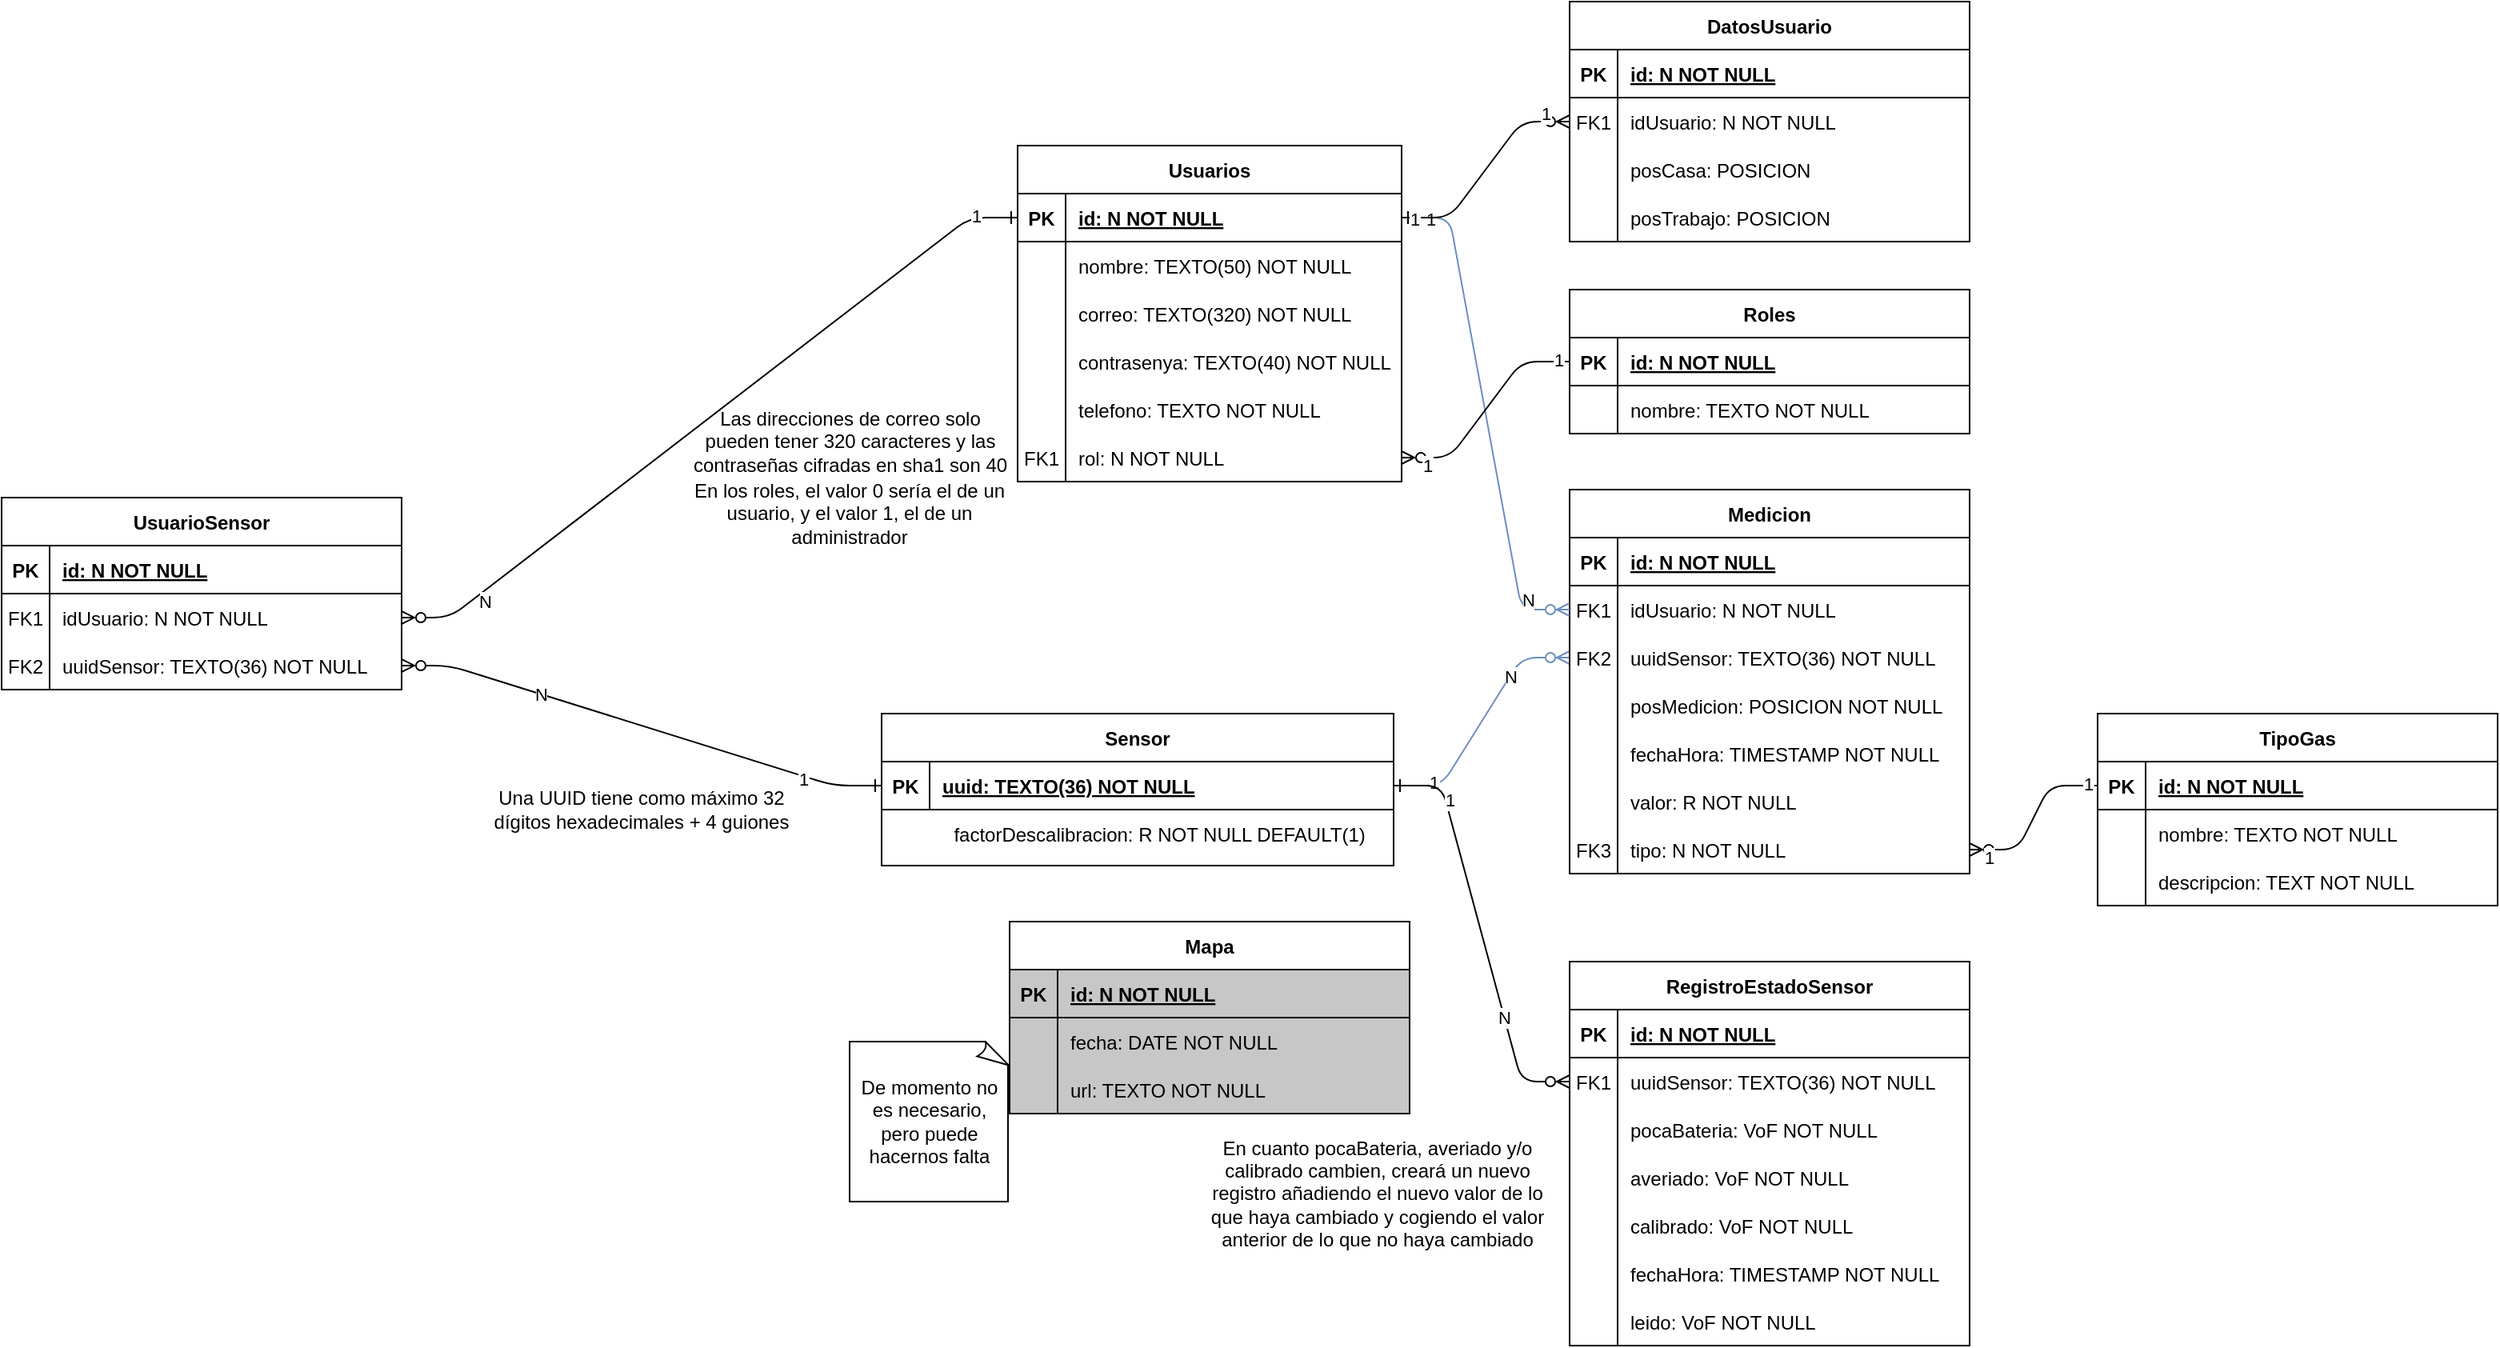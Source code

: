 <mxfile version="15.8.7" type="device"><diagram id="PE7UCya8NZmNKJu8sZoO" name="Page-1"><mxGraphModel dx="2692" dy="649" grid="1" gridSize="10" guides="1" tooltips="1" connect="1" arrows="1" fold="1" page="1" pageScale="1" pageWidth="827" pageHeight="1169" math="1" shadow="0"><root><mxCell id="0"/><mxCell id="1" parent="0"/><mxCell id="gyBMNQtMRcAIc2kTswgW-16" value="Usuarios" style="shape=table;startSize=30;container=1;collapsible=1;childLayout=tableLayout;fixedRows=1;rowLines=0;fontStyle=1;align=center;resizeLast=1;" parent="1" vertex="1"><mxGeometry x="-415" y="170" width="240" height="210" as="geometry"/></mxCell><mxCell id="gyBMNQtMRcAIc2kTswgW-17" value="" style="shape=partialRectangle;collapsible=0;dropTarget=0;pointerEvents=0;fillColor=none;points=[[0,0.5],[1,0.5]];portConstraint=eastwest;top=0;left=0;right=0;bottom=1;" parent="gyBMNQtMRcAIc2kTswgW-16" vertex="1"><mxGeometry y="30" width="240" height="30" as="geometry"/></mxCell><mxCell id="gyBMNQtMRcAIc2kTswgW-18" value="PK" style="shape=partialRectangle;overflow=hidden;connectable=0;fillColor=none;top=0;left=0;bottom=0;right=0;fontStyle=1;" parent="gyBMNQtMRcAIc2kTswgW-17" vertex="1"><mxGeometry width="30" height="30" as="geometry"><mxRectangle width="30" height="30" as="alternateBounds"/></mxGeometry></mxCell><mxCell id="gyBMNQtMRcAIc2kTswgW-19" value="id: N NOT NULL" style="shape=partialRectangle;overflow=hidden;connectable=0;fillColor=none;top=0;left=0;bottom=0;right=0;align=left;spacingLeft=6;fontStyle=5;" parent="gyBMNQtMRcAIc2kTswgW-17" vertex="1"><mxGeometry x="30" width="210" height="30" as="geometry"><mxRectangle width="210" height="30" as="alternateBounds"/></mxGeometry></mxCell><mxCell id="gyBMNQtMRcAIc2kTswgW-20" value="" style="shape=partialRectangle;collapsible=0;dropTarget=0;pointerEvents=0;fillColor=none;points=[[0,0.5],[1,0.5]];portConstraint=eastwest;top=0;left=0;right=0;bottom=0;" parent="gyBMNQtMRcAIc2kTswgW-16" vertex="1"><mxGeometry y="60" width="240" height="30" as="geometry"/></mxCell><mxCell id="gyBMNQtMRcAIc2kTswgW-21" value="" style="shape=partialRectangle;overflow=hidden;connectable=0;fillColor=none;top=0;left=0;bottom=0;right=0;" parent="gyBMNQtMRcAIc2kTswgW-20" vertex="1"><mxGeometry width="30" height="30" as="geometry"><mxRectangle width="30" height="30" as="alternateBounds"/></mxGeometry></mxCell><mxCell id="gyBMNQtMRcAIc2kTswgW-22" value="nombre: TEXTO(50) NOT NULL" style="shape=partialRectangle;overflow=hidden;connectable=0;fillColor=none;top=0;left=0;bottom=0;right=0;align=left;spacingLeft=6;" parent="gyBMNQtMRcAIc2kTswgW-20" vertex="1"><mxGeometry x="30" width="210" height="30" as="geometry"><mxRectangle width="210" height="30" as="alternateBounds"/></mxGeometry></mxCell><mxCell id="gyBMNQtMRcAIc2kTswgW-82" style="shape=partialRectangle;collapsible=0;dropTarget=0;pointerEvents=0;fillColor=none;points=[[0,0.5],[1,0.5]];portConstraint=eastwest;top=0;left=0;right=0;bottom=0;" parent="gyBMNQtMRcAIc2kTswgW-16" vertex="1"><mxGeometry y="90" width="240" height="30" as="geometry"/></mxCell><mxCell id="gyBMNQtMRcAIc2kTswgW-83" style="shape=partialRectangle;overflow=hidden;connectable=0;fillColor=none;top=0;left=0;bottom=0;right=0;" parent="gyBMNQtMRcAIc2kTswgW-82" vertex="1"><mxGeometry width="30" height="30" as="geometry"><mxRectangle width="30" height="30" as="alternateBounds"/></mxGeometry></mxCell><mxCell id="gyBMNQtMRcAIc2kTswgW-84" value="correo: TEXTO(320) NOT NULL" style="shape=partialRectangle;overflow=hidden;connectable=0;fillColor=none;top=0;left=0;bottom=0;right=0;align=left;spacingLeft=6;" parent="gyBMNQtMRcAIc2kTswgW-82" vertex="1"><mxGeometry x="30" width="210" height="30" as="geometry"><mxRectangle width="210" height="30" as="alternateBounds"/></mxGeometry></mxCell><mxCell id="gyBMNQtMRcAIc2kTswgW-85" style="shape=partialRectangle;collapsible=0;dropTarget=0;pointerEvents=0;fillColor=none;points=[[0,0.5],[1,0.5]];portConstraint=eastwest;top=0;left=0;right=0;bottom=0;" parent="gyBMNQtMRcAIc2kTswgW-16" vertex="1"><mxGeometry y="120" width="240" height="30" as="geometry"/></mxCell><mxCell id="gyBMNQtMRcAIc2kTswgW-86" style="shape=partialRectangle;overflow=hidden;connectable=0;fillColor=none;top=0;left=0;bottom=0;right=0;" parent="gyBMNQtMRcAIc2kTswgW-85" vertex="1"><mxGeometry width="30" height="30" as="geometry"><mxRectangle width="30" height="30" as="alternateBounds"/></mxGeometry></mxCell><mxCell id="gyBMNQtMRcAIc2kTswgW-87" value="contrasenya: TEXTO(40) NOT NULL" style="shape=partialRectangle;overflow=hidden;connectable=0;fillColor=none;top=0;left=0;bottom=0;right=0;align=left;spacingLeft=6;" parent="gyBMNQtMRcAIc2kTswgW-85" vertex="1"><mxGeometry x="30" width="210" height="30" as="geometry"><mxRectangle width="210" height="30" as="alternateBounds"/></mxGeometry></mxCell><mxCell id="DQ1n3908TCmejX_vVoyB-27" style="shape=partialRectangle;collapsible=0;dropTarget=0;pointerEvents=0;fillColor=none;points=[[0,0.5],[1,0.5]];portConstraint=eastwest;top=0;left=0;right=0;bottom=0;" parent="gyBMNQtMRcAIc2kTswgW-16" vertex="1"><mxGeometry y="150" width="240" height="30" as="geometry"/></mxCell><mxCell id="DQ1n3908TCmejX_vVoyB-28" style="shape=partialRectangle;overflow=hidden;connectable=0;fillColor=none;top=0;left=0;bottom=0;right=0;" parent="DQ1n3908TCmejX_vVoyB-27" vertex="1"><mxGeometry width="30" height="30" as="geometry"><mxRectangle width="30" height="30" as="alternateBounds"/></mxGeometry></mxCell><mxCell id="DQ1n3908TCmejX_vVoyB-29" value="telefono: TEXTO NOT NULL" style="shape=partialRectangle;overflow=hidden;connectable=0;fillColor=none;top=0;left=0;bottom=0;right=0;align=left;spacingLeft=6;" parent="DQ1n3908TCmejX_vVoyB-27" vertex="1"><mxGeometry x="30" width="210" height="30" as="geometry"><mxRectangle width="210" height="30" as="alternateBounds"/></mxGeometry></mxCell><mxCell id="gyBMNQtMRcAIc2kTswgW-88" style="shape=partialRectangle;collapsible=0;dropTarget=0;pointerEvents=0;fillColor=none;points=[[0,0.5],[1,0.5]];portConstraint=eastwest;top=0;left=0;right=0;bottom=0;" parent="gyBMNQtMRcAIc2kTswgW-16" vertex="1"><mxGeometry y="180" width="240" height="30" as="geometry"/></mxCell><mxCell id="gyBMNQtMRcAIc2kTswgW-89" value="FK1" style="shape=partialRectangle;overflow=hidden;connectable=0;fillColor=none;top=0;left=0;bottom=0;right=0;" parent="gyBMNQtMRcAIc2kTswgW-88" vertex="1"><mxGeometry width="30" height="30" as="geometry"><mxRectangle width="30" height="30" as="alternateBounds"/></mxGeometry></mxCell><mxCell id="gyBMNQtMRcAIc2kTswgW-90" value="rol: N NOT NULL" style="shape=partialRectangle;overflow=hidden;connectable=0;fillColor=none;top=0;left=0;bottom=0;right=0;align=left;spacingLeft=6;" parent="gyBMNQtMRcAIc2kTswgW-88" vertex="1"><mxGeometry x="30" width="210" height="30" as="geometry"><mxRectangle width="210" height="30" as="alternateBounds"/></mxGeometry></mxCell><mxCell id="gyBMNQtMRcAIc2kTswgW-33" value="En los roles, el valor 0 sería el de un usuario, y el valor 1, el de un administrador" style="text;html=1;strokeColor=none;fillColor=none;align=center;verticalAlign=middle;whiteSpace=wrap;rounded=0;" parent="1" vertex="1"><mxGeometry x="-620" y="385" width="200" height="30" as="geometry"/></mxCell><mxCell id="gyBMNQtMRcAIc2kTswgW-36" value="Las direcciones de correo solo &lt;br&gt;pueden tener 320 caracteres y las &lt;br&gt;contraseñas cifradas en sha1 son 40" style="text;html=1;align=center;verticalAlign=middle;resizable=1;points=[];autosize=0;strokeColor=none;fillColor=none;movable=1;rotatable=1;deletable=1;editable=1;connectable=1;" parent="1" vertex="1"><mxGeometry x="-605" y="310" width="170" height="90" as="geometry"/></mxCell><mxCell id="gyBMNQtMRcAIc2kTswgW-40" value="Sensor" style="shape=table;startSize=30;container=1;collapsible=1;childLayout=tableLayout;fixedRows=1;rowLines=0;fontStyle=1;align=center;resizeLast=1;" parent="1" vertex="1"><mxGeometry x="-500" y="525" width="320" height="95" as="geometry"/></mxCell><mxCell id="gyBMNQtMRcAIc2kTswgW-41" value="" style="shape=partialRectangle;collapsible=0;dropTarget=0;pointerEvents=0;fillColor=none;points=[[0,0.5],[1,0.5]];portConstraint=eastwest;top=0;left=0;right=0;bottom=1;" parent="gyBMNQtMRcAIc2kTswgW-40" vertex="1"><mxGeometry y="30" width="320" height="30" as="geometry"/></mxCell><mxCell id="gyBMNQtMRcAIc2kTswgW-42" value="PK" style="shape=partialRectangle;overflow=hidden;connectable=0;fillColor=none;top=0;left=0;bottom=0;right=0;fontStyle=1;" parent="gyBMNQtMRcAIc2kTswgW-41" vertex="1"><mxGeometry width="30" height="30" as="geometry"><mxRectangle width="30" height="30" as="alternateBounds"/></mxGeometry></mxCell><mxCell id="gyBMNQtMRcAIc2kTswgW-43" value="uuid: TEXTO(36) NOT NULL" style="shape=partialRectangle;overflow=hidden;connectable=0;fillColor=none;top=0;left=0;bottom=0;right=0;align=left;spacingLeft=6;fontStyle=5;" parent="gyBMNQtMRcAIc2kTswgW-41" vertex="1"><mxGeometry x="30" width="290" height="30" as="geometry"><mxRectangle width="290" height="30" as="alternateBounds"/></mxGeometry></mxCell><mxCell id="gyBMNQtMRcAIc2kTswgW-47" value="Una UUID tiene como máximo 32 dígitos hexadecimales + 4 guiones" style="text;html=1;strokeColor=none;fillColor=none;align=center;verticalAlign=middle;whiteSpace=wrap;rounded=0;" parent="1" vertex="1"><mxGeometry x="-750" y="570" width="200" height="30" as="geometry"/></mxCell><mxCell id="gyBMNQtMRcAIc2kTswgW-71" value="" style="edgeStyle=entityRelationEdgeStyle;endArrow=ERzeroToMany;startArrow=ERone;endFill=1;startFill=0;entryX=0;entryY=0.5;entryDx=0;entryDy=0;exitX=1;exitY=0.5;exitDx=0;exitDy=0;fontStyle=1;fillColor=#dae8fc;strokeColor=#6c8ebf;" parent="1" source="gyBMNQtMRcAIc2kTswgW-41" target="gyBMNQtMRcAIc2kTswgW-67" edge="1"><mxGeometry width="100" height="100" relative="1" as="geometry"><mxPoint x="-170" y="360" as="sourcePoint"/><mxPoint x="-110" y="300" as="targetPoint"/></mxGeometry></mxCell><mxCell id="gyBMNQtMRcAIc2kTswgW-72" value="N" style="edgeLabel;html=1;align=center;verticalAlign=middle;resizable=0;points=[];" parent="gyBMNQtMRcAIc2kTswgW-71" vertex="1" connectable="0"><mxGeometry x="0.427" relative="1" as="geometry"><mxPoint as="offset"/></mxGeometry></mxCell><mxCell id="gyBMNQtMRcAIc2kTswgW-73" value="1" style="edgeLabel;html=1;align=center;verticalAlign=middle;resizable=0;points=[];" parent="gyBMNQtMRcAIc2kTswgW-71" vertex="1" connectable="0"><mxGeometry x="-0.683" y="2" relative="1" as="geometry"><mxPoint as="offset"/></mxGeometry></mxCell><mxCell id="gyBMNQtMRcAIc2kTswgW-78" value="" style="group" parent="1" vertex="1" connectable="0"><mxGeometry x="-70" y="385" width="250" height="270" as="geometry"/></mxCell><mxCell id="gyBMNQtMRcAIc2kTswgW-48" value="Medicion" style="shape=table;startSize=30;container=1;collapsible=1;childLayout=tableLayout;fixedRows=1;rowLines=0;fontStyle=1;align=center;resizeLast=1;" parent="gyBMNQtMRcAIc2kTswgW-78" vertex="1"><mxGeometry width="250" height="240" as="geometry"><mxRectangle width="80" height="30" as="alternateBounds"/></mxGeometry></mxCell><mxCell id="gyBMNQtMRcAIc2kTswgW-49" value="" style="shape=partialRectangle;collapsible=0;dropTarget=0;pointerEvents=0;fillColor=none;points=[[0,0.5],[1,0.5]];portConstraint=eastwest;top=0;left=0;right=0;bottom=1;" parent="gyBMNQtMRcAIc2kTswgW-48" vertex="1"><mxGeometry y="30" width="250" height="30" as="geometry"/></mxCell><mxCell id="gyBMNQtMRcAIc2kTswgW-50" value="PK" style="shape=partialRectangle;overflow=hidden;connectable=0;fillColor=none;top=0;left=0;bottom=0;right=0;fontStyle=1;" parent="gyBMNQtMRcAIc2kTswgW-49" vertex="1"><mxGeometry width="30" height="30" as="geometry"><mxRectangle width="30" height="30" as="alternateBounds"/></mxGeometry></mxCell><mxCell id="gyBMNQtMRcAIc2kTswgW-51" value="id: N NOT NULL" style="shape=partialRectangle;overflow=hidden;connectable=0;fillColor=none;top=0;left=0;bottom=0;right=0;align=left;spacingLeft=6;fontStyle=5;" parent="gyBMNQtMRcAIc2kTswgW-49" vertex="1"><mxGeometry x="30" width="220" height="30" as="geometry"><mxRectangle width="220" height="30" as="alternateBounds"/></mxGeometry></mxCell><mxCell id="gyBMNQtMRcAIc2kTswgW-64" value="" style="shape=partialRectangle;collapsible=0;dropTarget=0;pointerEvents=0;fillColor=none;top=0;left=0;bottom=0;right=0;points=[[0,0.5],[1,0.5]];portConstraint=eastwest;" parent="gyBMNQtMRcAIc2kTswgW-48" vertex="1"><mxGeometry y="60" width="250" height="30" as="geometry"/></mxCell><mxCell id="gyBMNQtMRcAIc2kTswgW-65" value="FK1" style="shape=partialRectangle;connectable=0;fillColor=none;top=0;left=0;bottom=0;right=0;editable=1;overflow=hidden;" parent="gyBMNQtMRcAIc2kTswgW-64" vertex="1"><mxGeometry width="30" height="30" as="geometry"><mxRectangle width="30" height="30" as="alternateBounds"/></mxGeometry></mxCell><mxCell id="gyBMNQtMRcAIc2kTswgW-66" value="idUsuario: N NOT NULL" style="shape=partialRectangle;connectable=0;fillColor=none;top=0;left=0;bottom=0;right=0;align=left;spacingLeft=6;overflow=hidden;" parent="gyBMNQtMRcAIc2kTswgW-64" vertex="1"><mxGeometry x="30" width="220" height="30" as="geometry"><mxRectangle width="220" height="30" as="alternateBounds"/></mxGeometry></mxCell><mxCell id="gyBMNQtMRcAIc2kTswgW-67" value="" style="shape=partialRectangle;collapsible=0;dropTarget=0;pointerEvents=0;fillColor=none;top=0;left=0;bottom=0;right=0;points=[[0,0.5],[1,0.5]];portConstraint=eastwest;" parent="gyBMNQtMRcAIc2kTswgW-48" vertex="1"><mxGeometry y="90" width="250" height="30" as="geometry"/></mxCell><mxCell id="gyBMNQtMRcAIc2kTswgW-68" value="FK2" style="shape=partialRectangle;connectable=0;fillColor=none;top=0;left=0;bottom=0;right=0;editable=1;overflow=hidden;" parent="gyBMNQtMRcAIc2kTswgW-67" vertex="1"><mxGeometry width="30" height="30" as="geometry"><mxRectangle width="30" height="30" as="alternateBounds"/></mxGeometry></mxCell><mxCell id="gyBMNQtMRcAIc2kTswgW-69" value="uuidSensor: TEXTO(36) NOT NULL" style="shape=partialRectangle;connectable=0;fillColor=none;top=0;left=0;bottom=0;right=0;align=left;spacingLeft=6;overflow=hidden;" parent="gyBMNQtMRcAIc2kTswgW-67" vertex="1"><mxGeometry x="30" width="220" height="30" as="geometry"><mxRectangle width="220" height="30" as="alternateBounds"/></mxGeometry></mxCell><mxCell id="gyBMNQtMRcAIc2kTswgW-55" value="" style="shape=partialRectangle;collapsible=0;dropTarget=0;pointerEvents=0;fillColor=none;points=[[0,0.5],[1,0.5]];portConstraint=eastwest;top=0;left=0;right=0;bottom=0;" parent="gyBMNQtMRcAIc2kTswgW-48" vertex="1"><mxGeometry y="120" width="250" height="30" as="geometry"/></mxCell><mxCell id="gyBMNQtMRcAIc2kTswgW-56" value="" style="shape=partialRectangle;overflow=hidden;connectable=0;fillColor=none;top=0;left=0;bottom=0;right=0;" parent="gyBMNQtMRcAIc2kTswgW-55" vertex="1"><mxGeometry width="30" height="30" as="geometry"><mxRectangle width="30" height="30" as="alternateBounds"/></mxGeometry></mxCell><mxCell id="gyBMNQtMRcAIc2kTswgW-57" value="posMedicion: POSICION NOT NULL" style="shape=partialRectangle;overflow=hidden;connectable=0;fillColor=none;top=0;left=0;bottom=0;right=0;align=left;spacingLeft=6;" parent="gyBMNQtMRcAIc2kTswgW-55" vertex="1"><mxGeometry x="30" width="220" height="30" as="geometry"><mxRectangle width="220" height="30" as="alternateBounds"/></mxGeometry></mxCell><mxCell id="gyBMNQtMRcAIc2kTswgW-52" value="" style="shape=partialRectangle;collapsible=0;dropTarget=0;pointerEvents=0;fillColor=none;points=[[0,0.5],[1,0.5]];portConstraint=eastwest;top=0;left=0;right=0;bottom=0;" parent="gyBMNQtMRcAIc2kTswgW-48" vertex="1"><mxGeometry y="150" width="250" height="30" as="geometry"/></mxCell><mxCell id="gyBMNQtMRcAIc2kTswgW-53" value="" style="shape=partialRectangle;overflow=hidden;connectable=0;fillColor=none;top=0;left=0;bottom=0;right=0;" parent="gyBMNQtMRcAIc2kTswgW-52" vertex="1"><mxGeometry width="30" height="30" as="geometry"><mxRectangle width="30" height="30" as="alternateBounds"/></mxGeometry></mxCell><mxCell id="gyBMNQtMRcAIc2kTswgW-54" value="fechaHora: TIMESTAMP NOT NULL" style="shape=partialRectangle;overflow=hidden;connectable=0;fillColor=none;top=0;left=0;bottom=0;right=0;align=left;spacingLeft=6;" parent="gyBMNQtMRcAIc2kTswgW-52" vertex="1"><mxGeometry x="30" width="220" height="30" as="geometry"><mxRectangle width="220" height="30" as="alternateBounds"/></mxGeometry></mxCell><mxCell id="gyBMNQtMRcAIc2kTswgW-61" value="" style="shape=partialRectangle;collapsible=0;dropTarget=0;pointerEvents=0;fillColor=none;top=0;left=0;bottom=0;right=0;points=[[0,0.5],[1,0.5]];portConstraint=eastwest;" parent="gyBMNQtMRcAIc2kTswgW-48" vertex="1"><mxGeometry y="180" width="250" height="30" as="geometry"/></mxCell><mxCell id="gyBMNQtMRcAIc2kTswgW-62" value="" style="shape=partialRectangle;connectable=0;fillColor=none;top=0;left=0;bottom=0;right=0;editable=1;overflow=hidden;" parent="gyBMNQtMRcAIc2kTswgW-61" vertex="1"><mxGeometry width="30" height="30" as="geometry"><mxRectangle width="30" height="30" as="alternateBounds"/></mxGeometry></mxCell><mxCell id="gyBMNQtMRcAIc2kTswgW-63" value="valor: R NOT NULL" style="shape=partialRectangle;connectable=0;fillColor=none;top=0;left=0;bottom=0;right=0;align=left;spacingLeft=6;overflow=hidden;" parent="gyBMNQtMRcAIc2kTswgW-61" vertex="1"><mxGeometry x="30" width="220" height="30" as="geometry"><mxRectangle width="220" height="30" as="alternateBounds"/></mxGeometry></mxCell><mxCell id="gyBMNQtMRcAIc2kTswgW-79" style="shape=partialRectangle;collapsible=0;dropTarget=0;pointerEvents=0;fillColor=none;top=0;left=0;bottom=0;right=0;points=[[0,0.5],[1,0.5]];portConstraint=eastwest;" parent="gyBMNQtMRcAIc2kTswgW-48" vertex="1"><mxGeometry y="210" width="250" height="30" as="geometry"/></mxCell><mxCell id="gyBMNQtMRcAIc2kTswgW-80" value="FK3" style="shape=partialRectangle;connectable=0;fillColor=none;top=0;left=0;bottom=0;right=0;editable=1;overflow=hidden;" parent="gyBMNQtMRcAIc2kTswgW-79" vertex="1"><mxGeometry width="30" height="30" as="geometry"><mxRectangle width="30" height="30" as="alternateBounds"/></mxGeometry></mxCell><mxCell id="gyBMNQtMRcAIc2kTswgW-81" value="tipo: N NOT NULL" style="shape=partialRectangle;connectable=0;fillColor=none;top=0;left=0;bottom=0;right=0;align=left;spacingLeft=6;overflow=hidden;" parent="gyBMNQtMRcAIc2kTswgW-79" vertex="1"><mxGeometry x="30" width="220" height="30" as="geometry"><mxRectangle width="220" height="30" as="alternateBounds"/></mxGeometry></mxCell><mxCell id="gyBMNQtMRcAIc2kTswgW-95" value="" style="group;" parent="1" vertex="1" connectable="0"><mxGeometry x="-70" y="680" width="250" height="240" as="geometry"/></mxCell><mxCell id="gyBMNQtMRcAIc2kTswgW-96" value="RegistroEstadoSensor" style="shape=table;startSize=30;container=1;collapsible=1;childLayout=tableLayout;fixedRows=1;rowLines=0;fontStyle=1;align=center;resizeLast=1;" parent="gyBMNQtMRcAIc2kTswgW-95" vertex="1"><mxGeometry width="250" height="240" as="geometry"><mxRectangle width="160" height="30" as="alternateBounds"/></mxGeometry></mxCell><mxCell id="gyBMNQtMRcAIc2kTswgW-97" value="" style="shape=partialRectangle;collapsible=0;dropTarget=0;pointerEvents=0;fillColor=none;points=[[0,0.5],[1,0.5]];portConstraint=eastwest;top=0;left=0;right=0;bottom=1;" parent="gyBMNQtMRcAIc2kTswgW-96" vertex="1"><mxGeometry y="30" width="250" height="30" as="geometry"/></mxCell><mxCell id="gyBMNQtMRcAIc2kTswgW-98" value="PK" style="shape=partialRectangle;overflow=hidden;connectable=0;fillColor=none;top=0;left=0;bottom=0;right=0;fontStyle=1;" parent="gyBMNQtMRcAIc2kTswgW-97" vertex="1"><mxGeometry width="30" height="30" as="geometry"><mxRectangle width="30" height="30" as="alternateBounds"/></mxGeometry></mxCell><mxCell id="gyBMNQtMRcAIc2kTswgW-99" value="id: N NOT NULL" style="shape=partialRectangle;overflow=hidden;connectable=0;fillColor=none;top=0;left=0;bottom=0;right=0;align=left;spacingLeft=6;fontStyle=5;" parent="gyBMNQtMRcAIc2kTswgW-97" vertex="1"><mxGeometry x="30" width="220" height="30" as="geometry"><mxRectangle width="220" height="30" as="alternateBounds"/></mxGeometry></mxCell><mxCell id="gyBMNQtMRcAIc2kTswgW-103" value="" style="shape=partialRectangle;collapsible=0;dropTarget=0;pointerEvents=0;fillColor=none;top=0;left=0;bottom=0;right=0;points=[[0,0.5],[1,0.5]];portConstraint=eastwest;" parent="gyBMNQtMRcAIc2kTswgW-96" vertex="1"><mxGeometry y="60" width="250" height="30" as="geometry"/></mxCell><mxCell id="gyBMNQtMRcAIc2kTswgW-104" value="FK1" style="shape=partialRectangle;connectable=0;fillColor=none;top=0;left=0;bottom=0;right=0;editable=1;overflow=hidden;" parent="gyBMNQtMRcAIc2kTswgW-103" vertex="1"><mxGeometry width="30" height="30" as="geometry"><mxRectangle width="30" height="30" as="alternateBounds"/></mxGeometry></mxCell><mxCell id="gyBMNQtMRcAIc2kTswgW-105" value="uuidSensor: TEXTO(36) NOT NULL" style="shape=partialRectangle;connectable=0;fillColor=none;top=0;left=0;bottom=0;right=0;align=left;spacingLeft=6;overflow=hidden;" parent="gyBMNQtMRcAIc2kTswgW-103" vertex="1"><mxGeometry x="30" width="220" height="30" as="geometry"><mxRectangle width="220" height="30" as="alternateBounds"/></mxGeometry></mxCell><mxCell id="gyBMNQtMRcAIc2kTswgW-109" value="" style="shape=partialRectangle;collapsible=0;dropTarget=0;pointerEvents=0;fillColor=none;top=0;left=0;bottom=0;right=0;points=[[0,0.5],[1,0.5]];portConstraint=eastwest;" parent="gyBMNQtMRcAIc2kTswgW-96" vertex="1"><mxGeometry y="90" width="250" height="30" as="geometry"/></mxCell><mxCell id="gyBMNQtMRcAIc2kTswgW-110" value="" style="shape=partialRectangle;connectable=0;fillColor=none;top=0;left=0;bottom=0;right=0;editable=1;overflow=hidden;" parent="gyBMNQtMRcAIc2kTswgW-109" vertex="1"><mxGeometry width="30" height="30" as="geometry"><mxRectangle width="30" height="30" as="alternateBounds"/></mxGeometry></mxCell><mxCell id="gyBMNQtMRcAIc2kTswgW-111" value="pocaBateria: VoF NOT NULL" style="shape=partialRectangle;connectable=0;fillColor=none;top=0;left=0;bottom=0;right=0;align=left;spacingLeft=6;overflow=hidden;" parent="gyBMNQtMRcAIc2kTswgW-109" vertex="1"><mxGeometry x="30" width="220" height="30" as="geometry"><mxRectangle width="220" height="30" as="alternateBounds"/></mxGeometry></mxCell><mxCell id="CRBoQfVudXgun7QIMqtq-1" style="shape=partialRectangle;collapsible=0;dropTarget=0;pointerEvents=0;fillColor=none;top=0;left=0;bottom=0;right=0;points=[[0,0.5],[1,0.5]];portConstraint=eastwest;" parent="gyBMNQtMRcAIc2kTswgW-96" vertex="1"><mxGeometry y="120" width="250" height="30" as="geometry"/></mxCell><mxCell id="CRBoQfVudXgun7QIMqtq-2" style="shape=partialRectangle;connectable=0;fillColor=none;top=0;left=0;bottom=0;right=0;editable=1;overflow=hidden;" parent="CRBoQfVudXgun7QIMqtq-1" vertex="1"><mxGeometry width="30" height="30" as="geometry"><mxRectangle width="30" height="30" as="alternateBounds"/></mxGeometry></mxCell><mxCell id="CRBoQfVudXgun7QIMqtq-3" value="averiado: VoF NOT NULL" style="shape=partialRectangle;connectable=0;fillColor=none;top=0;left=0;bottom=0;right=0;align=left;spacingLeft=6;overflow=hidden;" parent="CRBoQfVudXgun7QIMqtq-1" vertex="1"><mxGeometry x="30" width="220" height="30" as="geometry"><mxRectangle width="220" height="30" as="alternateBounds"/></mxGeometry></mxCell><mxCell id="SxstDbY_VqLRNr57Zo1j-1" style="shape=partialRectangle;collapsible=0;dropTarget=0;pointerEvents=0;fillColor=none;top=0;left=0;bottom=0;right=0;points=[[0,0.5],[1,0.5]];portConstraint=eastwest;" parent="gyBMNQtMRcAIc2kTswgW-96" vertex="1"><mxGeometry y="150" width="250" height="30" as="geometry"/></mxCell><mxCell id="SxstDbY_VqLRNr57Zo1j-2" style="shape=partialRectangle;connectable=0;fillColor=none;top=0;left=0;bottom=0;right=0;editable=1;overflow=hidden;" parent="SxstDbY_VqLRNr57Zo1j-1" vertex="1"><mxGeometry width="30" height="30" as="geometry"><mxRectangle width="30" height="30" as="alternateBounds"/></mxGeometry></mxCell><mxCell id="SxstDbY_VqLRNr57Zo1j-3" value="calibrado: VoF NOT NULL" style="shape=partialRectangle;connectable=0;fillColor=none;top=0;left=0;bottom=0;right=0;align=left;spacingLeft=6;overflow=hidden;" parent="SxstDbY_VqLRNr57Zo1j-1" vertex="1"><mxGeometry x="30" width="220" height="30" as="geometry"><mxRectangle width="220" height="30" as="alternateBounds"/></mxGeometry></mxCell><mxCell id="gyBMNQtMRcAIc2kTswgW-112" value="" style="shape=partialRectangle;collapsible=0;dropTarget=0;pointerEvents=0;fillColor=none;points=[[0,0.5],[1,0.5]];portConstraint=eastwest;top=0;left=0;right=0;bottom=0;" parent="gyBMNQtMRcAIc2kTswgW-96" vertex="1"><mxGeometry y="180" width="250" height="30" as="geometry"/></mxCell><mxCell id="gyBMNQtMRcAIc2kTswgW-113" value="" style="shape=partialRectangle;overflow=hidden;connectable=0;fillColor=none;top=0;left=0;bottom=0;right=0;" parent="gyBMNQtMRcAIc2kTswgW-112" vertex="1"><mxGeometry width="30" height="30" as="geometry"><mxRectangle width="30" height="30" as="alternateBounds"/></mxGeometry></mxCell><mxCell id="gyBMNQtMRcAIc2kTswgW-114" value="fechaHora: TIMESTAMP NOT NULL" style="shape=partialRectangle;overflow=hidden;connectable=0;fillColor=none;top=0;left=0;bottom=0;right=0;align=left;spacingLeft=6;" parent="gyBMNQtMRcAIc2kTswgW-112" vertex="1"><mxGeometry x="30" width="220" height="30" as="geometry"><mxRectangle width="220" height="30" as="alternateBounds"/></mxGeometry></mxCell><mxCell id="Xiwj5rKFAGP4lQQ51Gfl-1" style="shape=partialRectangle;collapsible=0;dropTarget=0;pointerEvents=0;fillColor=none;points=[[0,0.5],[1,0.5]];portConstraint=eastwest;top=0;left=0;right=0;bottom=0;" parent="gyBMNQtMRcAIc2kTswgW-96" vertex="1"><mxGeometry y="210" width="250" height="30" as="geometry"/></mxCell><mxCell id="Xiwj5rKFAGP4lQQ51Gfl-2" style="shape=partialRectangle;overflow=hidden;connectable=0;fillColor=none;top=0;left=0;bottom=0;right=0;" parent="Xiwj5rKFAGP4lQQ51Gfl-1" vertex="1"><mxGeometry width="30" height="30" as="geometry"><mxRectangle width="30" height="30" as="alternateBounds"/></mxGeometry></mxCell><mxCell id="Xiwj5rKFAGP4lQQ51Gfl-3" value="leido: VoF NOT NULL" style="shape=partialRectangle;overflow=hidden;connectable=0;fillColor=none;top=0;left=0;bottom=0;right=0;align=left;spacingLeft=6;" parent="Xiwj5rKFAGP4lQQ51Gfl-1" vertex="1"><mxGeometry x="30" width="220" height="30" as="geometry"><mxRectangle width="220" height="30" as="alternateBounds"/></mxGeometry></mxCell><mxCell id="gyBMNQtMRcAIc2kTswgW-121" value="" style="edgeStyle=entityRelationEdgeStyle;endArrow=ERzeroToMany;startArrow=ERone;endFill=1;startFill=0;entryX=0;entryY=0.5;entryDx=0;entryDy=0;exitX=1;exitY=0.5;exitDx=0;exitDy=0;fontStyle=1" parent="1" source="gyBMNQtMRcAIc2kTswgW-41" target="gyBMNQtMRcAIc2kTswgW-103" edge="1"><mxGeometry width="100" height="100" relative="1" as="geometry"><mxPoint x="-180" y="595" as="sourcePoint"/><mxPoint x="-70" y="460" as="targetPoint"/></mxGeometry></mxCell><mxCell id="gyBMNQtMRcAIc2kTswgW-122" value="N" style="edgeLabel;html=1;align=center;verticalAlign=middle;resizable=0;points=[];" parent="gyBMNQtMRcAIc2kTswgW-121" vertex="1" connectable="0"><mxGeometry x="0.427" relative="1" as="geometry"><mxPoint as="offset"/></mxGeometry></mxCell><mxCell id="gyBMNQtMRcAIc2kTswgW-123" value="1" style="edgeLabel;html=1;align=center;verticalAlign=middle;resizable=0;points=[];" parent="gyBMNQtMRcAIc2kTswgW-121" vertex="1" connectable="0"><mxGeometry x="-0.683" y="2" relative="1" as="geometry"><mxPoint as="offset"/></mxGeometry></mxCell><mxCell id="gyBMNQtMRcAIc2kTswgW-143" value="" style="edgeStyle=entityRelationEdgeStyle;endArrow=ERzeroToMany;startArrow=ERone;endFill=1;startFill=0;entryX=0;entryY=0.5;entryDx=0;entryDy=0;fontStyle=1;exitX=1;exitY=0.5;exitDx=0;exitDy=0;fillColor=#dae8fc;strokeColor=#6c8ebf;" parent="1" source="gyBMNQtMRcAIc2kTswgW-17" target="gyBMNQtMRcAIc2kTswgW-64" edge="1"><mxGeometry width="100" height="100" relative="1" as="geometry"><mxPoint x="-170" y="405" as="sourcePoint"/><mxPoint x="-60" y="440" as="targetPoint"/></mxGeometry></mxCell><mxCell id="gyBMNQtMRcAIc2kTswgW-144" value="1" style="edgeLabel;html=1;align=center;verticalAlign=middle;resizable=0;points=[];" parent="gyBMNQtMRcAIc2kTswgW-143" vertex="1" connectable="0"><mxGeometry x="-0.887" y="-1" relative="1" as="geometry"><mxPoint as="offset"/></mxGeometry></mxCell><mxCell id="gyBMNQtMRcAIc2kTswgW-145" value="N" style="edgeLabel;html=1;align=center;verticalAlign=middle;resizable=0;points=[];" parent="gyBMNQtMRcAIc2kTswgW-143" vertex="1" connectable="0"><mxGeometry x="0.774" y="5" relative="1" as="geometry"><mxPoint as="offset"/></mxGeometry></mxCell><mxCell id="gyBMNQtMRcAIc2kTswgW-149" value="" style="group" parent="1" vertex="1" connectable="0"><mxGeometry x="-1050" y="390" width="250" height="120" as="geometry"/></mxCell><mxCell id="gyBMNQtMRcAIc2kTswgW-150" value="UsuarioSensor" style="shape=table;startSize=30;container=1;collapsible=1;childLayout=tableLayout;fixedRows=1;rowLines=0;fontStyle=1;align=center;resizeLast=1;" parent="gyBMNQtMRcAIc2kTswgW-149" vertex="1"><mxGeometry width="250" height="120" as="geometry"/></mxCell><mxCell id="gyBMNQtMRcAIc2kTswgW-151" value="" style="shape=partialRectangle;collapsible=0;dropTarget=0;pointerEvents=0;fillColor=none;points=[[0,0.5],[1,0.5]];portConstraint=eastwest;top=0;left=0;right=0;bottom=1;" parent="gyBMNQtMRcAIc2kTswgW-150" vertex="1"><mxGeometry y="30" width="250" height="30" as="geometry"/></mxCell><mxCell id="gyBMNQtMRcAIc2kTswgW-152" value="PK" style="shape=partialRectangle;overflow=hidden;connectable=0;fillColor=none;top=0;left=0;bottom=0;right=0;fontStyle=1;" parent="gyBMNQtMRcAIc2kTswgW-151" vertex="1"><mxGeometry width="30" height="30" as="geometry"><mxRectangle width="30" height="30" as="alternateBounds"/></mxGeometry></mxCell><mxCell id="gyBMNQtMRcAIc2kTswgW-153" value="id: N NOT NULL" style="shape=partialRectangle;overflow=hidden;connectable=0;fillColor=none;top=0;left=0;bottom=0;right=0;align=left;spacingLeft=6;fontStyle=5;" parent="gyBMNQtMRcAIc2kTswgW-151" vertex="1"><mxGeometry x="30" width="220" height="30" as="geometry"><mxRectangle width="220" height="30" as="alternateBounds"/></mxGeometry></mxCell><mxCell id="gyBMNQtMRcAIc2kTswgW-157" value="" style="shape=partialRectangle;collapsible=0;dropTarget=0;pointerEvents=0;fillColor=none;top=0;left=0;bottom=0;right=0;points=[[0,0.5],[1,0.5]];portConstraint=eastwest;" parent="gyBMNQtMRcAIc2kTswgW-150" vertex="1"><mxGeometry y="60" width="250" height="30" as="geometry"/></mxCell><mxCell id="gyBMNQtMRcAIc2kTswgW-158" value="FK1" style="shape=partialRectangle;connectable=0;fillColor=none;top=0;left=0;bottom=0;right=0;editable=1;overflow=hidden;" parent="gyBMNQtMRcAIc2kTswgW-157" vertex="1"><mxGeometry width="30" height="30" as="geometry"><mxRectangle width="30" height="30" as="alternateBounds"/></mxGeometry></mxCell><mxCell id="gyBMNQtMRcAIc2kTswgW-159" value="idUsuario: N NOT NULL" style="shape=partialRectangle;connectable=0;fillColor=none;top=0;left=0;bottom=0;right=0;align=left;spacingLeft=6;overflow=hidden;" parent="gyBMNQtMRcAIc2kTswgW-157" vertex="1"><mxGeometry x="30" width="220" height="30" as="geometry"><mxRectangle width="220" height="30" as="alternateBounds"/></mxGeometry></mxCell><mxCell id="gyBMNQtMRcAIc2kTswgW-154" value="" style="shape=partialRectangle;collapsible=0;dropTarget=0;pointerEvents=0;fillColor=none;top=0;left=0;bottom=0;right=0;points=[[0,0.5],[1,0.5]];portConstraint=eastwest;" parent="gyBMNQtMRcAIc2kTswgW-150" vertex="1"><mxGeometry y="90" width="250" height="30" as="geometry"/></mxCell><mxCell id="gyBMNQtMRcAIc2kTswgW-155" value="FK2" style="shape=partialRectangle;connectable=0;fillColor=none;top=0;left=0;bottom=0;right=0;editable=1;overflow=hidden;" parent="gyBMNQtMRcAIc2kTswgW-154" vertex="1"><mxGeometry width="30" height="30" as="geometry"><mxRectangle width="30" height="30" as="alternateBounds"/></mxGeometry></mxCell><mxCell id="gyBMNQtMRcAIc2kTswgW-156" value="uuidSensor: TEXTO(36) NOT NULL" style="shape=partialRectangle;connectable=0;fillColor=none;top=0;left=0;bottom=0;right=0;align=left;spacingLeft=6;overflow=hidden;" parent="gyBMNQtMRcAIc2kTswgW-154" vertex="1"><mxGeometry x="30" width="220" height="30" as="geometry"><mxRectangle width="220" height="30" as="alternateBounds"/></mxGeometry></mxCell><mxCell id="gyBMNQtMRcAIc2kTswgW-174" value="" style="edgeStyle=entityRelationEdgeStyle;endArrow=ERzeroToMany;startArrow=ERone;endFill=1;startFill=0;entryX=1;entryY=0.5;entryDx=0;entryDy=0;fontStyle=1;exitX=0;exitY=0.5;exitDx=0;exitDy=0;" parent="1" source="gyBMNQtMRcAIc2kTswgW-17" target="gyBMNQtMRcAIc2kTswgW-157" edge="1"><mxGeometry width="100" height="100" relative="1" as="geometry"><mxPoint x="-180" y="395" as="sourcePoint"/><mxPoint x="-70" y="295" as="targetPoint"/></mxGeometry></mxCell><mxCell id="gyBMNQtMRcAIc2kTswgW-175" value="1" style="edgeLabel;html=1;align=center;verticalAlign=middle;resizable=0;points=[];" parent="gyBMNQtMRcAIc2kTswgW-174" vertex="1" connectable="0"><mxGeometry x="-0.887" y="-1" relative="1" as="geometry"><mxPoint as="offset"/></mxGeometry></mxCell><mxCell id="gyBMNQtMRcAIc2kTswgW-176" value="N" style="edgeLabel;html=1;align=center;verticalAlign=middle;resizable=0;points=[];" parent="gyBMNQtMRcAIc2kTswgW-174" vertex="1" connectable="0"><mxGeometry x="0.774" y="5" relative="1" as="geometry"><mxPoint as="offset"/></mxGeometry></mxCell><mxCell id="gyBMNQtMRcAIc2kTswgW-177" value="" style="edgeStyle=entityRelationEdgeStyle;endArrow=ERzeroToMany;startArrow=ERone;endFill=1;startFill=0;entryX=1;entryY=0.5;entryDx=0;entryDy=0;exitX=0;exitY=0.5;exitDx=0;exitDy=0;fontStyle=1" parent="1" source="gyBMNQtMRcAIc2kTswgW-41" target="gyBMNQtMRcAIc2kTswgW-154" edge="1"><mxGeometry width="100" height="100" relative="1" as="geometry"><mxPoint x="-180" y="595" as="sourcePoint"/><mxPoint x="-70" y="460" as="targetPoint"/></mxGeometry></mxCell><mxCell id="gyBMNQtMRcAIc2kTswgW-178" value="N" style="edgeLabel;html=1;align=center;verticalAlign=middle;resizable=0;points=[];" parent="gyBMNQtMRcAIc2kTswgW-177" vertex="1" connectable="0"><mxGeometry x="0.427" relative="1" as="geometry"><mxPoint as="offset"/></mxGeometry></mxCell><mxCell id="gyBMNQtMRcAIc2kTswgW-179" value="1" style="edgeLabel;html=1;align=center;verticalAlign=middle;resizable=0;points=[];" parent="gyBMNQtMRcAIc2kTswgW-177" vertex="1" connectable="0"><mxGeometry x="-0.683" y="2" relative="1" as="geometry"><mxPoint as="offset"/></mxGeometry></mxCell><mxCell id="CRBoQfVudXgun7QIMqtq-27" value="En cuanto pocaBateria, averiado y/o calibrado cambien, creará un nuevo registro añadiendo el nuevo valor de lo que haya cambiado y cogiendo el valor anterior de lo que no haya cambiado" style="text;html=1;strokeColor=none;fillColor=none;align=center;verticalAlign=middle;whiteSpace=wrap;rounded=0;" parent="1" vertex="1"><mxGeometry x="-300" y="810" width="220" height="30" as="geometry"/></mxCell><mxCell id="--o7TDZXbf0rRueLb5h5-5" value="" style="group;fillColor=#C7C7C7;strokeColor=#666666;fontColor=#333333;" parent="1" vertex="1" connectable="0"><mxGeometry x="-420" y="655" width="250" height="120" as="geometry"/></mxCell><mxCell id="--o7TDZXbf0rRueLb5h5-6" value="Mapa" style="shape=table;startSize=30;container=1;collapsible=1;childLayout=tableLayout;fixedRows=1;rowLines=0;fontStyle=1;align=center;resizeLast=1;" parent="--o7TDZXbf0rRueLb5h5-5" vertex="1"><mxGeometry width="250" height="120" as="geometry"/></mxCell><mxCell id="--o7TDZXbf0rRueLb5h5-7" value="" style="shape=partialRectangle;collapsible=0;dropTarget=0;pointerEvents=0;fillColor=none;points=[[0,0.5],[1,0.5]];portConstraint=eastwest;top=0;left=0;right=0;bottom=1;" parent="--o7TDZXbf0rRueLb5h5-6" vertex="1"><mxGeometry y="30" width="250" height="30" as="geometry"/></mxCell><mxCell id="--o7TDZXbf0rRueLb5h5-8" value="PK" style="shape=partialRectangle;overflow=hidden;connectable=0;fillColor=none;top=0;left=0;bottom=0;right=0;fontStyle=1;" parent="--o7TDZXbf0rRueLb5h5-7" vertex="1"><mxGeometry width="30" height="30" as="geometry"><mxRectangle width="30" height="30" as="alternateBounds"/></mxGeometry></mxCell><mxCell id="--o7TDZXbf0rRueLb5h5-9" value="id: N NOT NULL" style="shape=partialRectangle;overflow=hidden;connectable=0;fillColor=none;top=0;left=0;bottom=0;right=0;align=left;spacingLeft=6;fontStyle=5;" parent="--o7TDZXbf0rRueLb5h5-7" vertex="1"><mxGeometry x="30" width="220" height="30" as="geometry"><mxRectangle width="220" height="30" as="alternateBounds"/></mxGeometry></mxCell><mxCell id="--o7TDZXbf0rRueLb5h5-10" value="" style="shape=partialRectangle;collapsible=0;dropTarget=0;pointerEvents=0;fillColor=none;top=0;left=0;bottom=0;right=0;points=[[0,0.5],[1,0.5]];portConstraint=eastwest;" parent="--o7TDZXbf0rRueLb5h5-6" vertex="1"><mxGeometry y="60" width="250" height="30" as="geometry"/></mxCell><mxCell id="--o7TDZXbf0rRueLb5h5-11" value="" style="shape=partialRectangle;connectable=0;fillColor=none;top=0;left=0;bottom=0;right=0;editable=1;overflow=hidden;" parent="--o7TDZXbf0rRueLb5h5-10" vertex="1"><mxGeometry width="30" height="30" as="geometry"><mxRectangle width="30" height="30" as="alternateBounds"/></mxGeometry></mxCell><mxCell id="--o7TDZXbf0rRueLb5h5-12" value="fecha: DATE NOT NULL" style="shape=partialRectangle;connectable=0;fillColor=none;top=0;left=0;bottom=0;right=0;align=left;spacingLeft=6;overflow=hidden;" parent="--o7TDZXbf0rRueLb5h5-10" vertex="1"><mxGeometry x="30" width="220" height="30" as="geometry"><mxRectangle width="220" height="30" as="alternateBounds"/></mxGeometry></mxCell><mxCell id="--o7TDZXbf0rRueLb5h5-28" style="shape=partialRectangle;collapsible=0;dropTarget=0;pointerEvents=0;fillColor=none;top=0;left=0;bottom=0;right=0;points=[[0,0.5],[1,0.5]];portConstraint=eastwest;" parent="--o7TDZXbf0rRueLb5h5-6" vertex="1"><mxGeometry y="90" width="250" height="30" as="geometry"/></mxCell><mxCell id="--o7TDZXbf0rRueLb5h5-29" style="shape=partialRectangle;connectable=0;fillColor=none;top=0;left=0;bottom=0;right=0;editable=1;overflow=hidden;" parent="--o7TDZXbf0rRueLb5h5-28" vertex="1"><mxGeometry width="30" height="30" as="geometry"><mxRectangle width="30" height="30" as="alternateBounds"/></mxGeometry></mxCell><mxCell id="--o7TDZXbf0rRueLb5h5-30" value="url: TEXTO NOT NULL" style="shape=partialRectangle;connectable=0;fillColor=none;top=0;left=0;bottom=0;right=0;align=left;spacingLeft=6;overflow=hidden;" parent="--o7TDZXbf0rRueLb5h5-28" vertex="1"><mxGeometry x="30" width="220" height="30" as="geometry"><mxRectangle width="220" height="30" as="alternateBounds"/></mxGeometry></mxCell><mxCell id="Xiwj5rKFAGP4lQQ51Gfl-7" value="De momento no es necesario, pero puede hacernos falta" style="whiteSpace=wrap;html=1;shape=mxgraph.basic.document" parent="1" vertex="1"><mxGeometry x="-520" y="730" width="100" height="100" as="geometry"/></mxCell><mxCell id="Xiwj5rKFAGP4lQQ51Gfl-9" value="DatosUsuario" style="shape=table;startSize=30;container=1;collapsible=1;childLayout=tableLayout;fixedRows=1;rowLines=0;fontStyle=1;align=center;resizeLast=1;" parent="1" vertex="1"><mxGeometry x="-70" y="80" width="250" height="150" as="geometry"><mxRectangle x="-70" y="80" width="110" height="30" as="alternateBounds"/></mxGeometry></mxCell><mxCell id="Xiwj5rKFAGP4lQQ51Gfl-10" value="" style="shape=partialRectangle;collapsible=0;dropTarget=0;pointerEvents=0;fillColor=none;points=[[0,0.5],[1,0.5]];portConstraint=eastwest;top=0;left=0;right=0;bottom=1;" parent="Xiwj5rKFAGP4lQQ51Gfl-9" vertex="1"><mxGeometry y="30" width="250" height="30" as="geometry"/></mxCell><mxCell id="Xiwj5rKFAGP4lQQ51Gfl-11" value="PK" style="shape=partialRectangle;overflow=hidden;connectable=0;fillColor=none;top=0;left=0;bottom=0;right=0;fontStyle=1;" parent="Xiwj5rKFAGP4lQQ51Gfl-10" vertex="1"><mxGeometry width="30" height="30" as="geometry"><mxRectangle width="30" height="30" as="alternateBounds"/></mxGeometry></mxCell><mxCell id="Xiwj5rKFAGP4lQQ51Gfl-12" value="id: N NOT NULL" style="shape=partialRectangle;overflow=hidden;connectable=0;fillColor=none;top=0;left=0;bottom=0;right=0;align=left;spacingLeft=6;fontStyle=5;" parent="Xiwj5rKFAGP4lQQ51Gfl-10" vertex="1"><mxGeometry x="30" width="220" height="30" as="geometry"><mxRectangle width="220" height="30" as="alternateBounds"/></mxGeometry></mxCell><mxCell id="Xiwj5rKFAGP4lQQ51Gfl-13" value="" style="shape=partialRectangle;collapsible=0;dropTarget=0;pointerEvents=0;fillColor=none;top=0;left=0;bottom=0;right=0;points=[[0,0.5],[1,0.5]];portConstraint=eastwest;" parent="Xiwj5rKFAGP4lQQ51Gfl-9" vertex="1"><mxGeometry y="60" width="250" height="30" as="geometry"/></mxCell><mxCell id="Xiwj5rKFAGP4lQQ51Gfl-14" value="FK1" style="shape=partialRectangle;connectable=0;fillColor=none;top=0;left=0;bottom=0;right=0;editable=1;overflow=hidden;" parent="Xiwj5rKFAGP4lQQ51Gfl-13" vertex="1"><mxGeometry width="30" height="30" as="geometry"><mxRectangle width="30" height="30" as="alternateBounds"/></mxGeometry></mxCell><mxCell id="Xiwj5rKFAGP4lQQ51Gfl-15" value="idUsuario: N NOT NULL" style="shape=partialRectangle;connectable=0;fillColor=none;top=0;left=0;bottom=0;right=0;align=left;spacingLeft=6;overflow=hidden;" parent="Xiwj5rKFAGP4lQQ51Gfl-13" vertex="1"><mxGeometry x="30" width="220" height="30" as="geometry"><mxRectangle width="220" height="30" as="alternateBounds"/></mxGeometry></mxCell><mxCell id="Xiwj5rKFAGP4lQQ51Gfl-19" value="" style="shape=partialRectangle;collapsible=0;dropTarget=0;pointerEvents=0;fillColor=none;points=[[0,0.5],[1,0.5]];portConstraint=eastwest;top=0;left=0;right=0;bottom=0;" parent="Xiwj5rKFAGP4lQQ51Gfl-9" vertex="1"><mxGeometry y="90" width="250" height="30" as="geometry"/></mxCell><mxCell id="Xiwj5rKFAGP4lQQ51Gfl-20" value="" style="shape=partialRectangle;overflow=hidden;connectable=0;fillColor=none;top=0;left=0;bottom=0;right=0;" parent="Xiwj5rKFAGP4lQQ51Gfl-19" vertex="1"><mxGeometry width="30" height="30" as="geometry"><mxRectangle width="30" height="30" as="alternateBounds"/></mxGeometry></mxCell><mxCell id="Xiwj5rKFAGP4lQQ51Gfl-21" value="posCasa: POSICION" style="shape=partialRectangle;overflow=hidden;connectable=0;fillColor=none;top=0;left=0;bottom=0;right=0;align=left;spacingLeft=6;" parent="Xiwj5rKFAGP4lQQ51Gfl-19" vertex="1"><mxGeometry x="30" width="220" height="30" as="geometry"><mxRectangle width="220" height="30" as="alternateBounds"/></mxGeometry></mxCell><mxCell id="Xiwj5rKFAGP4lQQ51Gfl-22" value="" style="shape=partialRectangle;collapsible=0;dropTarget=0;pointerEvents=0;fillColor=none;top=0;left=0;bottom=0;right=0;points=[[0,0.5],[1,0.5]];portConstraint=eastwest;" parent="Xiwj5rKFAGP4lQQ51Gfl-9" vertex="1"><mxGeometry y="120" width="250" height="30" as="geometry"/></mxCell><mxCell id="Xiwj5rKFAGP4lQQ51Gfl-23" value="" style="shape=partialRectangle;connectable=0;fillColor=none;top=0;left=0;bottom=0;right=0;editable=1;overflow=hidden;" parent="Xiwj5rKFAGP4lQQ51Gfl-22" vertex="1"><mxGeometry width="30" height="30" as="geometry"><mxRectangle width="30" height="30" as="alternateBounds"/></mxGeometry></mxCell><mxCell id="Xiwj5rKFAGP4lQQ51Gfl-24" value="posTrabajo: POSICION" style="shape=partialRectangle;connectable=0;fillColor=none;top=0;left=0;bottom=0;right=0;align=left;spacingLeft=6;overflow=hidden;" parent="Xiwj5rKFAGP4lQQ51Gfl-22" vertex="1"><mxGeometry x="30" width="220" height="30" as="geometry"><mxRectangle width="220" height="30" as="alternateBounds"/></mxGeometry></mxCell><mxCell id="Xiwj5rKFAGP4lQQ51Gfl-34" value="" style="edgeStyle=entityRelationEdgeStyle;endArrow=ERzeroToMany;startArrow=ERone;endFill=1;startFill=0;entryX=0;entryY=0.5;entryDx=0;entryDy=0;fontStyle=1;exitX=1;exitY=0.5;exitDx=0;exitDy=0;" parent="1" source="gyBMNQtMRcAIc2kTswgW-17" target="Xiwj5rKFAGP4lQQ51Gfl-13" edge="1"><mxGeometry width="100" height="100" relative="1" as="geometry"><mxPoint x="-165" y="225" as="sourcePoint"/><mxPoint x="-70" y="475" as="targetPoint"/></mxGeometry></mxCell><mxCell id="Xiwj5rKFAGP4lQQ51Gfl-35" value="1" style="edgeLabel;html=1;align=center;verticalAlign=middle;resizable=0;points=[];" parent="Xiwj5rKFAGP4lQQ51Gfl-34" vertex="1" connectable="0"><mxGeometry x="-0.887" y="-1" relative="1" as="geometry"><mxPoint as="offset"/></mxGeometry></mxCell><mxCell id="Xiwj5rKFAGP4lQQ51Gfl-36" value="1" style="edgeLabel;html=1;align=center;verticalAlign=middle;resizable=0;points=[];" parent="Xiwj5rKFAGP4lQQ51Gfl-34" vertex="1" connectable="0"><mxGeometry x="0.774" y="5" relative="1" as="geometry"><mxPoint as="offset"/></mxGeometry></mxCell><mxCell id="Xiwj5rKFAGP4lQQ51Gfl-37" value="Roles" style="shape=table;startSize=30;container=1;collapsible=1;childLayout=tableLayout;fixedRows=1;rowLines=0;fontStyle=1;align=center;resizeLast=1;" parent="1" vertex="1"><mxGeometry x="-70" y="260" width="250" height="90" as="geometry"><mxRectangle x="-70" y="260" width="70" height="30" as="alternateBounds"/></mxGeometry></mxCell><mxCell id="Xiwj5rKFAGP4lQQ51Gfl-38" value="" style="shape=partialRectangle;collapsible=0;dropTarget=0;pointerEvents=0;fillColor=none;points=[[0,0.5],[1,0.5]];portConstraint=eastwest;top=0;left=0;right=0;bottom=1;" parent="Xiwj5rKFAGP4lQQ51Gfl-37" vertex="1"><mxGeometry y="30" width="250" height="30" as="geometry"/></mxCell><mxCell id="Xiwj5rKFAGP4lQQ51Gfl-39" value="PK" style="shape=partialRectangle;overflow=hidden;connectable=0;fillColor=none;top=0;left=0;bottom=0;right=0;fontStyle=1;" parent="Xiwj5rKFAGP4lQQ51Gfl-38" vertex="1"><mxGeometry width="30" height="30" as="geometry"><mxRectangle width="30" height="30" as="alternateBounds"/></mxGeometry></mxCell><mxCell id="Xiwj5rKFAGP4lQQ51Gfl-40" value="id: N NOT NULL" style="shape=partialRectangle;overflow=hidden;connectable=0;fillColor=none;top=0;left=0;bottom=0;right=0;align=left;spacingLeft=6;fontStyle=5;" parent="Xiwj5rKFAGP4lQQ51Gfl-38" vertex="1"><mxGeometry x="30" width="220" height="30" as="geometry"><mxRectangle width="220" height="30" as="alternateBounds"/></mxGeometry></mxCell><mxCell id="Xiwj5rKFAGP4lQQ51Gfl-41" value="" style="shape=partialRectangle;collapsible=0;dropTarget=0;pointerEvents=0;fillColor=none;top=0;left=0;bottom=0;right=0;points=[[0,0.5],[1,0.5]];portConstraint=eastwest;" parent="Xiwj5rKFAGP4lQQ51Gfl-37" vertex="1"><mxGeometry y="60" width="250" height="30" as="geometry"/></mxCell><mxCell id="Xiwj5rKFAGP4lQQ51Gfl-42" value="" style="shape=partialRectangle;connectable=0;fillColor=none;top=0;left=0;bottom=0;right=0;editable=1;overflow=hidden;" parent="Xiwj5rKFAGP4lQQ51Gfl-41" vertex="1"><mxGeometry width="30" height="30" as="geometry"><mxRectangle width="30" height="30" as="alternateBounds"/></mxGeometry></mxCell><mxCell id="Xiwj5rKFAGP4lQQ51Gfl-43" value="nombre: TEXTO NOT NULL" style="shape=partialRectangle;connectable=0;fillColor=none;top=0;left=0;bottom=0;right=0;align=left;spacingLeft=6;overflow=hidden;" parent="Xiwj5rKFAGP4lQQ51Gfl-41" vertex="1"><mxGeometry x="30" width="220" height="30" as="geometry"><mxRectangle width="220" height="30" as="alternateBounds"/></mxGeometry></mxCell><mxCell id="Xiwj5rKFAGP4lQQ51Gfl-50" value="" style="edgeStyle=entityRelationEdgeStyle;endArrow=ERzeroToMany;startArrow=ERone;endFill=1;startFill=0;fontStyle=1;exitX=0;exitY=0.5;exitDx=0;exitDy=0;" parent="1" source="Xiwj5rKFAGP4lQQ51Gfl-38" target="gyBMNQtMRcAIc2kTswgW-88" edge="1"><mxGeometry width="100" height="100" relative="1" as="geometry"><mxPoint x="-165" y="225" as="sourcePoint"/><mxPoint x="-10" y="165" as="targetPoint"/></mxGeometry></mxCell><mxCell id="Xiwj5rKFAGP4lQQ51Gfl-51" value="1" style="edgeLabel;html=1;align=center;verticalAlign=middle;resizable=0;points=[];" parent="Xiwj5rKFAGP4lQQ51Gfl-50" vertex="1" connectable="0"><mxGeometry x="-0.887" y="-1" relative="1" as="geometry"><mxPoint as="offset"/></mxGeometry></mxCell><mxCell id="Xiwj5rKFAGP4lQQ51Gfl-52" value="1" style="edgeLabel;html=1;align=center;verticalAlign=middle;resizable=0;points=[];" parent="Xiwj5rKFAGP4lQQ51Gfl-50" vertex="1" connectable="0"><mxGeometry x="0.774" y="5" relative="1" as="geometry"><mxPoint as="offset"/></mxGeometry></mxCell><mxCell id="Xiwj5rKFAGP4lQQ51Gfl-53" value="TipoGas" style="shape=table;startSize=30;container=1;collapsible=1;childLayout=tableLayout;fixedRows=1;rowLines=0;fontStyle=1;align=center;resizeLast=1;" parent="1" vertex="1"><mxGeometry x="260" y="525" width="250" height="120" as="geometry"><mxRectangle x="260" y="525" width="80" height="30" as="alternateBounds"/></mxGeometry></mxCell><mxCell id="Xiwj5rKFAGP4lQQ51Gfl-54" value="" style="shape=partialRectangle;collapsible=0;dropTarget=0;pointerEvents=0;fillColor=none;points=[[0,0.5],[1,0.5]];portConstraint=eastwest;top=0;left=0;right=0;bottom=1;" parent="Xiwj5rKFAGP4lQQ51Gfl-53" vertex="1"><mxGeometry y="30" width="250" height="30" as="geometry"/></mxCell><mxCell id="Xiwj5rKFAGP4lQQ51Gfl-55" value="PK" style="shape=partialRectangle;overflow=hidden;connectable=0;fillColor=none;top=0;left=0;bottom=0;right=0;fontStyle=1;" parent="Xiwj5rKFAGP4lQQ51Gfl-54" vertex="1"><mxGeometry width="30" height="30" as="geometry"><mxRectangle width="30" height="30" as="alternateBounds"/></mxGeometry></mxCell><mxCell id="Xiwj5rKFAGP4lQQ51Gfl-56" value="id: N NOT NULL" style="shape=partialRectangle;overflow=hidden;connectable=0;fillColor=none;top=0;left=0;bottom=0;right=0;align=left;spacingLeft=6;fontStyle=5;" parent="Xiwj5rKFAGP4lQQ51Gfl-54" vertex="1"><mxGeometry x="30" width="220" height="30" as="geometry"><mxRectangle width="220" height="30" as="alternateBounds"/></mxGeometry></mxCell><mxCell id="Xiwj5rKFAGP4lQQ51Gfl-57" value="" style="shape=partialRectangle;collapsible=0;dropTarget=0;pointerEvents=0;fillColor=none;top=0;left=0;bottom=0;right=0;points=[[0,0.5],[1,0.5]];portConstraint=eastwest;" parent="Xiwj5rKFAGP4lQQ51Gfl-53" vertex="1"><mxGeometry y="60" width="250" height="30" as="geometry"/></mxCell><mxCell id="Xiwj5rKFAGP4lQQ51Gfl-58" value="" style="shape=partialRectangle;connectable=0;fillColor=none;top=0;left=0;bottom=0;right=0;editable=1;overflow=hidden;" parent="Xiwj5rKFAGP4lQQ51Gfl-57" vertex="1"><mxGeometry width="30" height="30" as="geometry"><mxRectangle width="30" height="30" as="alternateBounds"/></mxGeometry></mxCell><mxCell id="Xiwj5rKFAGP4lQQ51Gfl-59" value="nombre: TEXTO NOT NULL" style="shape=partialRectangle;connectable=0;fillColor=none;top=0;left=0;bottom=0;right=0;align=left;spacingLeft=6;overflow=hidden;" parent="Xiwj5rKFAGP4lQQ51Gfl-57" vertex="1"><mxGeometry x="30" width="220" height="30" as="geometry"><mxRectangle width="220" height="30" as="alternateBounds"/></mxGeometry></mxCell><mxCell id="Xiwj5rKFAGP4lQQ51Gfl-70" style="shape=partialRectangle;collapsible=0;dropTarget=0;pointerEvents=0;fillColor=none;top=0;left=0;bottom=0;right=0;points=[[0,0.5],[1,0.5]];portConstraint=eastwest;" parent="Xiwj5rKFAGP4lQQ51Gfl-53" vertex="1"><mxGeometry y="90" width="250" height="30" as="geometry"/></mxCell><mxCell id="Xiwj5rKFAGP4lQQ51Gfl-71" style="shape=partialRectangle;connectable=0;fillColor=none;top=0;left=0;bottom=0;right=0;editable=1;overflow=hidden;" parent="Xiwj5rKFAGP4lQQ51Gfl-70" vertex="1"><mxGeometry width="30" height="30" as="geometry"><mxRectangle width="30" height="30" as="alternateBounds"/></mxGeometry></mxCell><mxCell id="Xiwj5rKFAGP4lQQ51Gfl-72" value="descripcion: TEXT NOT NULL" style="shape=partialRectangle;connectable=0;fillColor=none;top=0;left=0;bottom=0;right=0;align=left;spacingLeft=6;overflow=hidden;" parent="Xiwj5rKFAGP4lQQ51Gfl-70" vertex="1"><mxGeometry x="30" width="220" height="30" as="geometry"><mxRectangle width="220" height="30" as="alternateBounds"/></mxGeometry></mxCell><mxCell id="Xiwj5rKFAGP4lQQ51Gfl-67" value="" style="edgeStyle=entityRelationEdgeStyle;endArrow=ERzeroToMany;startArrow=ERone;endFill=1;startFill=0;fontStyle=1;exitX=0;exitY=0.5;exitDx=0;exitDy=0;" parent="1" source="Xiwj5rKFAGP4lQQ51Gfl-54" target="gyBMNQtMRcAIc2kTswgW-79" edge="1"><mxGeometry width="100" height="100" relative="1" as="geometry"><mxPoint x="250" y="390" as="sourcePoint"/><mxPoint x="-165" y="375" as="targetPoint"/></mxGeometry></mxCell><mxCell id="Xiwj5rKFAGP4lQQ51Gfl-68" value="1" style="edgeLabel;html=1;align=center;verticalAlign=middle;resizable=0;points=[];" parent="Xiwj5rKFAGP4lQQ51Gfl-67" vertex="1" connectable="0"><mxGeometry x="-0.887" y="-1" relative="1" as="geometry"><mxPoint as="offset"/></mxGeometry></mxCell><mxCell id="Xiwj5rKFAGP4lQQ51Gfl-69" value="1" style="edgeLabel;html=1;align=center;verticalAlign=middle;resizable=0;points=[];" parent="Xiwj5rKFAGP4lQQ51Gfl-67" vertex="1" connectable="0"><mxGeometry x="0.774" y="5" relative="1" as="geometry"><mxPoint as="offset"/></mxGeometry></mxCell><mxCell id="NSWlRQTOA39U0J7hSZ35-4" value="" style="shape=partialRectangle;collapsible=0;dropTarget=0;pointerEvents=0;fillColor=none;top=0;left=0;bottom=0;right=0;points=[[0,0.5],[1,0.5]];portConstraint=eastwest;" vertex="1" parent="1"><mxGeometry x="-500" y="585" width="310" height="30" as="geometry"/></mxCell><mxCell id="NSWlRQTOA39U0J7hSZ35-5" value="" style="shape=partialRectangle;connectable=0;fillColor=none;top=0;left=0;bottom=0;right=0;editable=1;overflow=hidden;" vertex="1" parent="NSWlRQTOA39U0J7hSZ35-4"><mxGeometry width="37.2" height="30" as="geometry"><mxRectangle width="30" height="30" as="alternateBounds"/></mxGeometry></mxCell><mxCell id="NSWlRQTOA39U0J7hSZ35-6" value="factorDescalibracion: R NOT NULL DEFAULT(1)" style="shape=partialRectangle;connectable=0;fillColor=none;top=0;left=0;bottom=0;right=0;align=left;spacingLeft=6;overflow=hidden;" vertex="1" parent="NSWlRQTOA39U0J7hSZ35-4"><mxGeometry x="37.2" width="272.8" height="30" as="geometry"><mxRectangle width="220" height="30" as="alternateBounds"/></mxGeometry></mxCell></root></mxGraphModel></diagram></mxfile>